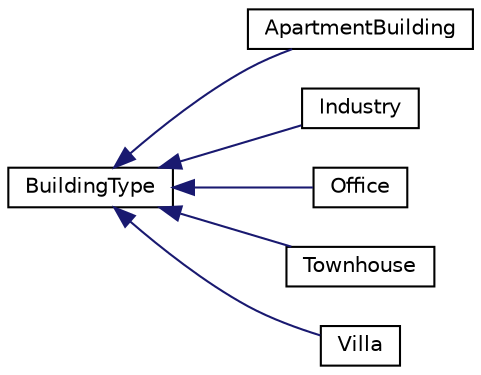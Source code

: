 digraph "Graphical Class Hierarchy"
{
  edge [fontname="Helvetica",fontsize="10",labelfontname="Helvetica",labelfontsize="10"];
  node [fontname="Helvetica",fontsize="10",shape=record];
  rankdir="LR";
  Node1 [label="BuildingType",height=0.2,width=0.4,color="black", fillcolor="white", style="filled",URL="$d4/d32/classBuildingType.html"];
  Node1 -> Node2 [dir="back",color="midnightblue",fontsize="10",style="solid",fontname="Helvetica"];
  Node2 [label="ApartmentBuilding",height=0.2,width=0.4,color="black", fillcolor="white", style="filled",URL="$d7/d3a/classApartmentBuilding.html"];
  Node1 -> Node3 [dir="back",color="midnightblue",fontsize="10",style="solid",fontname="Helvetica"];
  Node3 [label="Industry",height=0.2,width=0.4,color="black", fillcolor="white", style="filled",URL="$d8/d91/classIndustry.html"];
  Node1 -> Node4 [dir="back",color="midnightblue",fontsize="10",style="solid",fontname="Helvetica"];
  Node4 [label="Office",height=0.2,width=0.4,color="black", fillcolor="white", style="filled",URL="$df/dd3/classOffice.html"];
  Node1 -> Node5 [dir="back",color="midnightblue",fontsize="10",style="solid",fontname="Helvetica"];
  Node5 [label="Townhouse",height=0.2,width=0.4,color="black", fillcolor="white", style="filled",URL="$d7/d57/classTownhouse.html"];
  Node1 -> Node6 [dir="back",color="midnightblue",fontsize="10",style="solid",fontname="Helvetica"];
  Node6 [label="Villa",height=0.2,width=0.4,color="black", fillcolor="white", style="filled",URL="$d6/deb/classVilla.html"];
}
